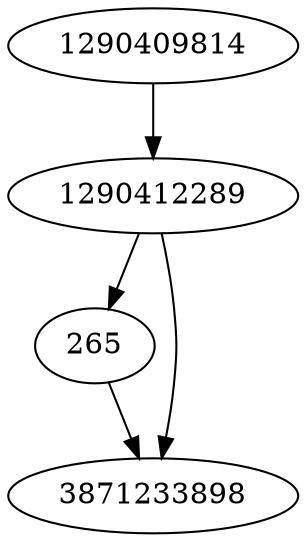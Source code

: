 strict digraph  {
265;
3871233898;
1290409814;
1290412289;
265 -> 3871233898;
1290409814 -> 1290412289;
1290412289 -> 265;
1290412289 -> 3871233898;
}
